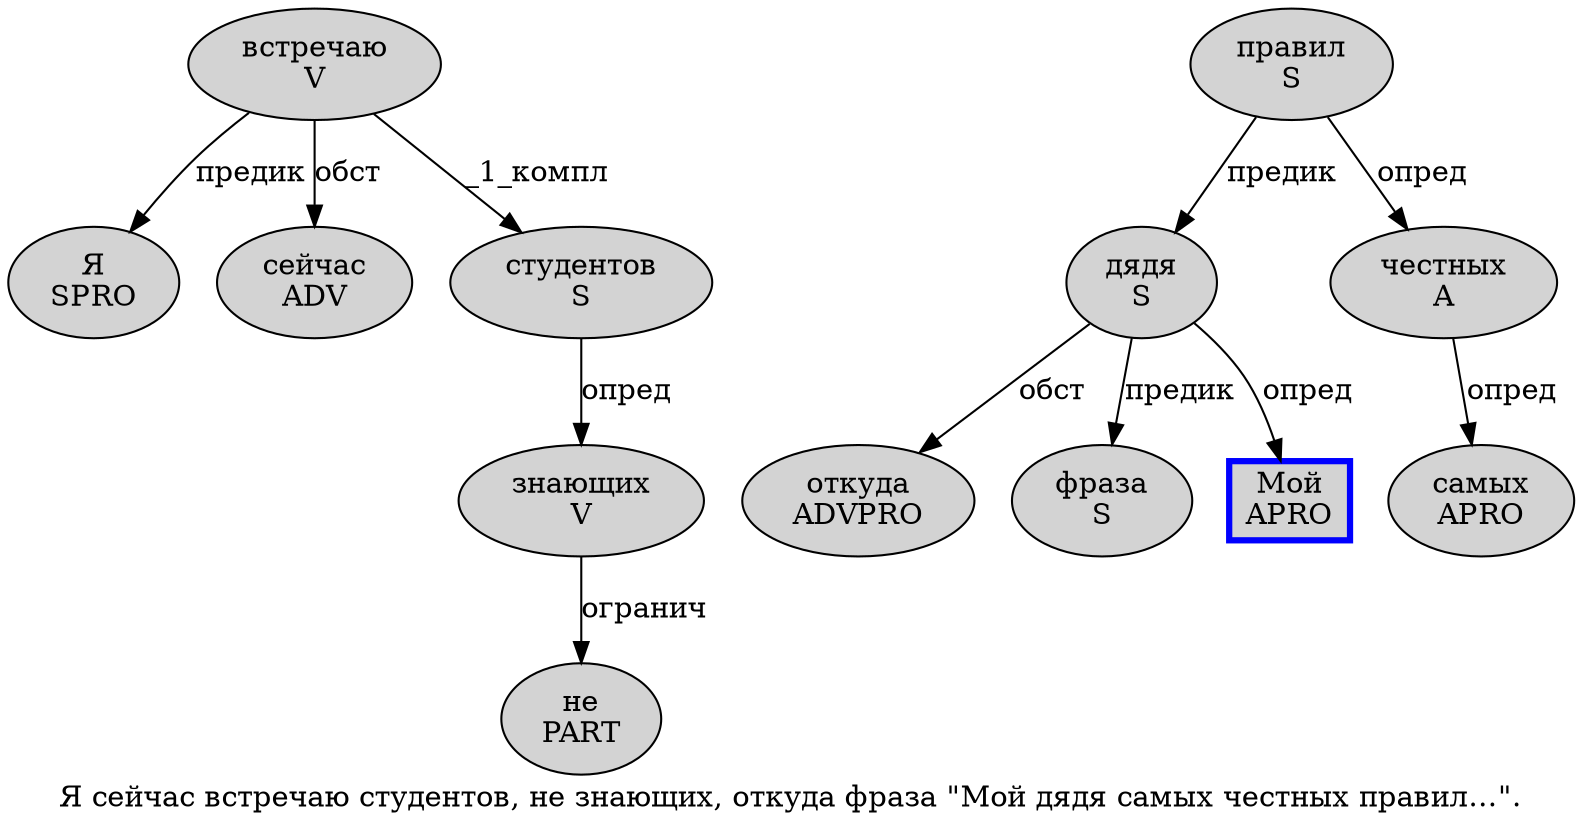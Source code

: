 digraph SENTENCE_293 {
	graph [label="Я сейчас встречаю студентов, не знающих, откуда фраза \"Мой дядя самых честных правил…\"."]
	node [style=filled]
		0 [label="Я
SPRO" color="" fillcolor=lightgray penwidth=1 shape=ellipse]
		1 [label="сейчас
ADV" color="" fillcolor=lightgray penwidth=1 shape=ellipse]
		2 [label="встречаю
V" color="" fillcolor=lightgray penwidth=1 shape=ellipse]
		3 [label="студентов
S" color="" fillcolor=lightgray penwidth=1 shape=ellipse]
		5 [label="не
PART" color="" fillcolor=lightgray penwidth=1 shape=ellipse]
		6 [label="знающих
V" color="" fillcolor=lightgray penwidth=1 shape=ellipse]
		8 [label="откуда
ADVPRO" color="" fillcolor=lightgray penwidth=1 shape=ellipse]
		9 [label="фраза
S" color="" fillcolor=lightgray penwidth=1 shape=ellipse]
		11 [label="Мой
APRO" color=blue fillcolor=lightgray penwidth=3 shape=box]
		12 [label="дядя
S" color="" fillcolor=lightgray penwidth=1 shape=ellipse]
		13 [label="самых
APRO" color="" fillcolor=lightgray penwidth=1 shape=ellipse]
		14 [label="честных
A" color="" fillcolor=lightgray penwidth=1 shape=ellipse]
		15 [label="правил
S" color="" fillcolor=lightgray penwidth=1 shape=ellipse]
			2 -> 0 [label="предик"]
			2 -> 1 [label="обст"]
			2 -> 3 [label="_1_компл"]
			6 -> 5 [label="огранич"]
			15 -> 12 [label="предик"]
			15 -> 14 [label="опред"]
			12 -> 8 [label="обст"]
			12 -> 9 [label="предик"]
			12 -> 11 [label="опред"]
			14 -> 13 [label="опред"]
			3 -> 6 [label="опред"]
}